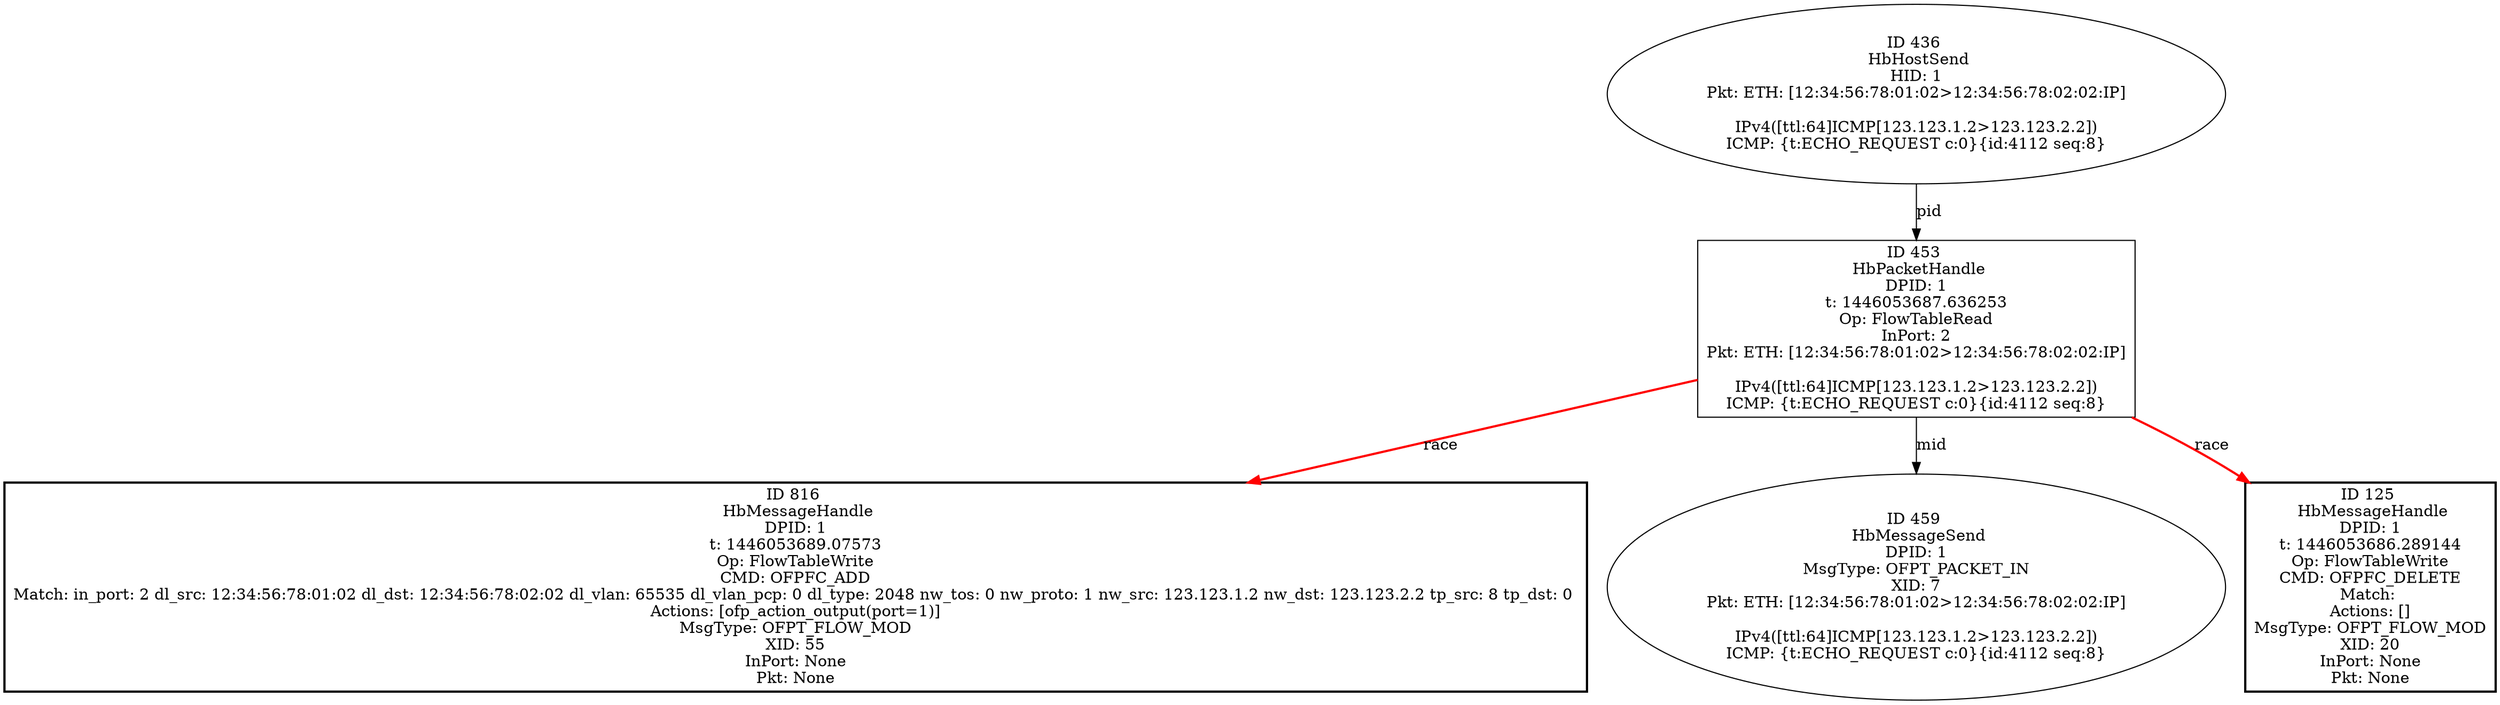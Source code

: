 strict digraph G {
816 [shape=box, style=bold, event=<hb_events.HbMessageHandle object at 0x103b23310>, label="ID 816 
 HbMessageHandle
DPID: 1
t: 1446053689.07573
Op: FlowTableWrite
CMD: OFPFC_ADD
Match: in_port: 2 dl_src: 12:34:56:78:01:02 dl_dst: 12:34:56:78:02:02 dl_vlan: 65535 dl_vlan_pcp: 0 dl_type: 2048 nw_tos: 0 nw_proto: 1 nw_src: 123.123.1.2 nw_dst: 123.123.2.2 tp_src: 8 tp_dst: 0 
Actions: [ofp_action_output(port=1)]
MsgType: OFPT_FLOW_MOD
XID: 55
InPort: None
Pkt: None"];
459 [shape=oval, event=<hb_events.HbMessageSend object at 0x103ab5b50>, label="ID 459 
 HbMessageSend
DPID: 1
MsgType: OFPT_PACKET_IN
XID: 7
Pkt: ETH: [12:34:56:78:01:02>12:34:56:78:02:02:IP]

IPv4([ttl:64]ICMP[123.123.1.2>123.123.2.2])
ICMP: {t:ECHO_REQUEST c:0}{id:4112 seq:8}"];
436 [shape=oval, event=<hb_events.HbHostSend object at 0x103aad0d0>, label="ID 436 
 HbHostSend
HID: 1
Pkt: ETH: [12:34:56:78:01:02>12:34:56:78:02:02:IP]

IPv4([ttl:64]ICMP[123.123.1.2>123.123.2.2])
ICMP: {t:ECHO_REQUEST c:0}{id:4112 seq:8}"];
453 [shape=box, event=<hb_events.HbPacketHandle object at 0x103ab5250>, label="ID 453 
 HbPacketHandle
DPID: 1
t: 1446053687.636253
Op: FlowTableRead
InPort: 2
Pkt: ETH: [12:34:56:78:01:02>12:34:56:78:02:02:IP]

IPv4([ttl:64]ICMP[123.123.1.2>123.123.2.2])
ICMP: {t:ECHO_REQUEST c:0}{id:4112 seq:8}"];
125 [shape=box, style=bold, event=<hb_events.HbMessageHandle object at 0x103a47690>, label="ID 125 
 HbMessageHandle
DPID: 1
t: 1446053686.289144
Op: FlowTableWrite
CMD: OFPFC_DELETE
Match: 
Actions: []
MsgType: OFPT_FLOW_MOD
XID: 20
InPort: None
Pkt: None"];
436 -> 453  [rel=pid, label=pid];
453 -> 816  [harmful=True, color=red, style=bold, rel=race, label=race];
453 -> 459  [rel=mid, label=mid];
453 -> 125  [harmful=True, color=red, style=bold, rel=race, label=race];
}

